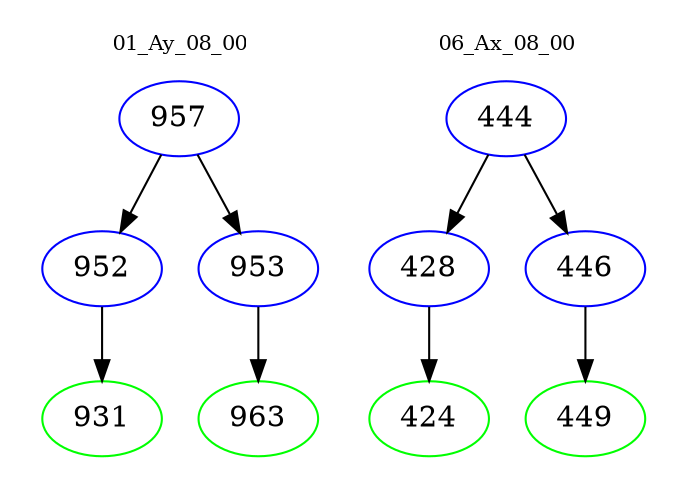 digraph{
subgraph cluster_0 {
color = white
label = "01_Ay_08_00";
fontsize=10;
T0_957 [label="957", color="blue"]
T0_957 -> T0_952 [color="black"]
T0_952 [label="952", color="blue"]
T0_952 -> T0_931 [color="black"]
T0_931 [label="931", color="green"]
T0_957 -> T0_953 [color="black"]
T0_953 [label="953", color="blue"]
T0_953 -> T0_963 [color="black"]
T0_963 [label="963", color="green"]
}
subgraph cluster_1 {
color = white
label = "06_Ax_08_00";
fontsize=10;
T1_444 [label="444", color="blue"]
T1_444 -> T1_428 [color="black"]
T1_428 [label="428", color="blue"]
T1_428 -> T1_424 [color="black"]
T1_424 [label="424", color="green"]
T1_444 -> T1_446 [color="black"]
T1_446 [label="446", color="blue"]
T1_446 -> T1_449 [color="black"]
T1_449 [label="449", color="green"]
}
}
